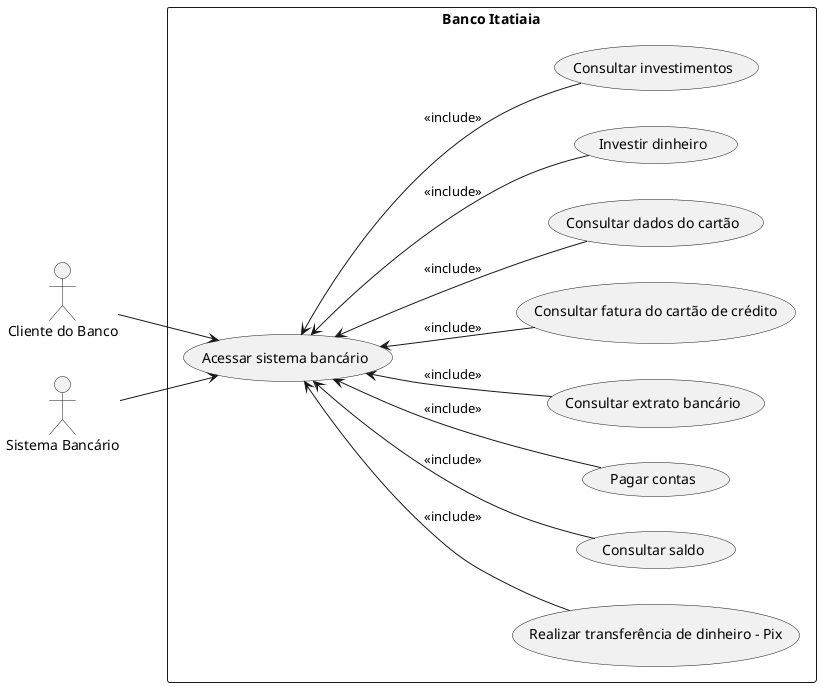 @startuml
left to right direction

actor "Cliente do Banco" as cb
actor "Sistema Bancário" as sb

rectangle "Banco Itatiaia" {

  usecase "Acessar sistema bancário" as UC1
  usecase "Realizar transferência de dinheiro - Pix" as UC2
  usecase "Consultar saldo" as UC3
  usecase "Pagar contas" as UC4
  usecase "Consultar extrato bancário" as UC5
  usecase "Consultar fatura do cartão de crédito" as UC6
  usecase "Consultar dados do cartão" as UC7
  usecase "Investir dinheiro" as UC8
  usecase "Consultar investimentos" as UC9

  UC2 -up-> UC1 : <<include>>
  UC3 -up-> UC1 : <<include>>
  UC4 -up-> UC1 : <<include>>
  UC5 -up-> UC1 : <<include>>
  UC6 -up-> UC1 : <<include>>
  UC7 -up-> UC1 : <<include>>
  UC8 -up-> UC1 : <<include>>
  UC9 -up-> UC1 : <<include>>

}

cb --> UC1

sb --> UC1 

@enduml
